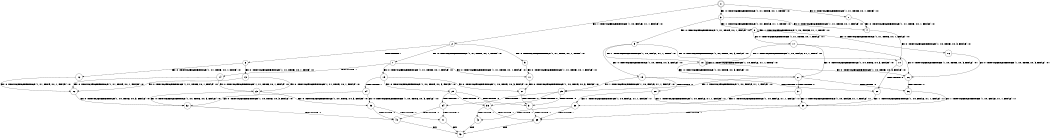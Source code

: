 digraph BCG {
size = "7, 10.5";
center = TRUE;
node [shape = circle];
0 [peripheries = 2];
0 -> 1 [label = "EX !0 !ATOMIC_EXCH_BRANCH (1, +1, TRUE, +0, 1, TRUE) !:0:"];
0 -> 2 [label = "EX !1 !ATOMIC_EXCH_BRANCH (1, +0, FALSE, +1, 1, FALSE) !:0:"];
0 -> 3 [label = "EX !0 !ATOMIC_EXCH_BRANCH (1, +1, TRUE, +0, 1, TRUE) !:0:"];
1 -> 4 [label = "EX !0 !ATOMIC_EXCH_BRANCH (1, +1, TRUE, +0, 1, FALSE) !:0:"];
2 -> 5 [label = "EX !0 !ATOMIC_EXCH_BRANCH (1, +1, TRUE, +0, 1, TRUE) !:0:"];
2 -> 6 [label = "TERMINATE !1"];
2 -> 7 [label = "EX !0 !ATOMIC_EXCH_BRANCH (1, +1, TRUE, +0, 1, TRUE) !:0:"];
3 -> 4 [label = "EX !0 !ATOMIC_EXCH_BRANCH (1, +1, TRUE, +0, 1, FALSE) !:0:"];
3 -> 8 [label = "EX !1 !ATOMIC_EXCH_BRANCH (1, +0, FALSE, +1, 1, TRUE) !:0:"];
3 -> 9 [label = "EX !0 !ATOMIC_EXCH_BRANCH (1, +1, TRUE, +0, 1, FALSE) !:0:"];
4 -> 10 [label = "EX !0 !ATOMIC_EXCH_BRANCH (1, +0, TRUE, +0, 3, FALSE) !:0:"];
5 -> 11 [label = "EX !0 !ATOMIC_EXCH_BRANCH (1, +1, TRUE, +0, 1, FALSE) !:0:"];
6 -> 12 [label = "EX !0 !ATOMIC_EXCH_BRANCH (1, +1, TRUE, +0, 1, TRUE) !:0:"];
6 -> 13 [label = "EX !0 !ATOMIC_EXCH_BRANCH (1, +1, TRUE, +0, 1, TRUE) !:0:"];
7 -> 11 [label = "EX !0 !ATOMIC_EXCH_BRANCH (1, +1, TRUE, +0, 1, FALSE) !:0:"];
7 -> 14 [label = "TERMINATE !1"];
7 -> 15 [label = "EX !0 !ATOMIC_EXCH_BRANCH (1, +1, TRUE, +0, 1, FALSE) !:0:"];
8 -> 16 [label = "EX !0 !ATOMIC_EXCH_BRANCH (1, +1, TRUE, +0, 1, FALSE) !:0:"];
8 -> 8 [label = "EX !1 !ATOMIC_EXCH_BRANCH (1, +0, FALSE, +1, 1, TRUE) !:0:"];
8 -> 17 [label = "EX !0 !ATOMIC_EXCH_BRANCH (1, +1, TRUE, +0, 1, FALSE) !:0:"];
9 -> 10 [label = "EX !0 !ATOMIC_EXCH_BRANCH (1, +0, TRUE, +0, 3, FALSE) !:0:"];
9 -> 18 [label = "EX !1 !ATOMIC_EXCH_BRANCH (1, +0, FALSE, +1, 1, TRUE) !:0:"];
9 -> 19 [label = "EX !0 !ATOMIC_EXCH_BRANCH (1, +0, TRUE, +0, 3, FALSE) !:0:"];
10 -> 20 [label = "TERMINATE !0"];
11 -> 21 [label = "EX !0 !ATOMIC_EXCH_BRANCH (1, +0, TRUE, +0, 3, FALSE) !:0:"];
12 -> 22 [label = "EX !0 !ATOMIC_EXCH_BRANCH (1, +1, TRUE, +0, 1, FALSE) !:0:"];
13 -> 22 [label = "EX !0 !ATOMIC_EXCH_BRANCH (1, +1, TRUE, +0, 1, FALSE) !:0:"];
13 -> 23 [label = "EX !0 !ATOMIC_EXCH_BRANCH (1, +1, TRUE, +0, 1, FALSE) !:0:"];
14 -> 22 [label = "EX !0 !ATOMIC_EXCH_BRANCH (1, +1, TRUE, +0, 1, FALSE) !:0:"];
14 -> 23 [label = "EX !0 !ATOMIC_EXCH_BRANCH (1, +1, TRUE, +0, 1, FALSE) !:0:"];
15 -> 21 [label = "EX !0 !ATOMIC_EXCH_BRANCH (1, +0, TRUE, +0, 3, FALSE) !:0:"];
15 -> 24 [label = "TERMINATE !1"];
15 -> 25 [label = "EX !0 !ATOMIC_EXCH_BRANCH (1, +0, TRUE, +0, 3, FALSE) !:0:"];
16 -> 26 [label = "EX !0 !ATOMIC_EXCH_BRANCH (1, +0, TRUE, +0, 3, FALSE) !:0:"];
17 -> 26 [label = "EX !0 !ATOMIC_EXCH_BRANCH (1, +0, TRUE, +0, 3, FALSE) !:0:"];
17 -> 18 [label = "EX !1 !ATOMIC_EXCH_BRANCH (1, +0, FALSE, +1, 1, TRUE) !:0:"];
17 -> 27 [label = "EX !0 !ATOMIC_EXCH_BRANCH (1, +0, TRUE, +0, 3, FALSE) !:0:"];
18 -> 26 [label = "EX !0 !ATOMIC_EXCH_BRANCH (1, +0, TRUE, +0, 3, FALSE) !:0:"];
18 -> 18 [label = "EX !1 !ATOMIC_EXCH_BRANCH (1, +0, FALSE, +1, 1, TRUE) !:0:"];
18 -> 27 [label = "EX !0 !ATOMIC_EXCH_BRANCH (1, +0, TRUE, +0, 3, FALSE) !:0:"];
19 -> 20 [label = "TERMINATE !0"];
19 -> 28 [label = "TERMINATE !0"];
19 -> 29 [label = "EX !1 !ATOMIC_EXCH_BRANCH (1, +0, FALSE, +1, 1, FALSE) !:0:"];
20 -> 30 [label = "EX !1 !ATOMIC_EXCH_BRANCH (1, +0, FALSE, +1, 1, FALSE) !:1:"];
21 -> 31 [label = "TERMINATE !0"];
22 -> 32 [label = "EX !0 !ATOMIC_EXCH_BRANCH (1, +0, TRUE, +0, 3, FALSE) !:0:"];
23 -> 32 [label = "EX !0 !ATOMIC_EXCH_BRANCH (1, +0, TRUE, +0, 3, FALSE) !:0:"];
23 -> 33 [label = "EX !0 !ATOMIC_EXCH_BRANCH (1, +0, TRUE, +0, 3, FALSE) !:0:"];
24 -> 32 [label = "EX !0 !ATOMIC_EXCH_BRANCH (1, +0, TRUE, +0, 3, FALSE) !:0:"];
24 -> 33 [label = "EX !0 !ATOMIC_EXCH_BRANCH (1, +0, TRUE, +0, 3, FALSE) !:0:"];
25 -> 31 [label = "TERMINATE !0"];
25 -> 34 [label = "TERMINATE !1"];
25 -> 35 [label = "TERMINATE !0"];
26 -> 36 [label = "TERMINATE !0"];
27 -> 36 [label = "TERMINATE !0"];
27 -> 37 [label = "TERMINATE !0"];
27 -> 29 [label = "EX !1 !ATOMIC_EXCH_BRANCH (1, +0, FALSE, +1, 1, FALSE) !:0:"];
28 -> 30 [label = "EX !1 !ATOMIC_EXCH_BRANCH (1, +0, FALSE, +1, 1, FALSE) !:1:"];
28 -> 38 [label = "EX !1 !ATOMIC_EXCH_BRANCH (1, +0, FALSE, +1, 1, FALSE) !:1:"];
29 -> 31 [label = "TERMINATE !0"];
29 -> 34 [label = "TERMINATE !1"];
29 -> 35 [label = "TERMINATE !0"];
30 -> 39 [label = "TERMINATE !1"];
31 -> 39 [label = "TERMINATE !1"];
32 -> 40 [label = "TERMINATE !0"];
33 -> 40 [label = "TERMINATE !0"];
33 -> 41 [label = "TERMINATE !0"];
34 -> 40 [label = "TERMINATE !0"];
34 -> 41 [label = "TERMINATE !0"];
35 -> 39 [label = "TERMINATE !1"];
35 -> 42 [label = "TERMINATE !1"];
36 -> 30 [label = "EX !1 !ATOMIC_EXCH_BRANCH (1, +0, FALSE, +1, 1, FALSE) !:1:"];
37 -> 30 [label = "EX !1 !ATOMIC_EXCH_BRANCH (1, +0, FALSE, +1, 1, FALSE) !:1:"];
37 -> 38 [label = "EX !1 !ATOMIC_EXCH_BRANCH (1, +0, FALSE, +1, 1, FALSE) !:1:"];
38 -> 39 [label = "TERMINATE !1"];
38 -> 42 [label = "TERMINATE !1"];
39 -> 43 [label = "exit"];
40 -> 43 [label = "exit"];
41 -> 43 [label = "exit"];
42 -> 43 [label = "exit"];
}
